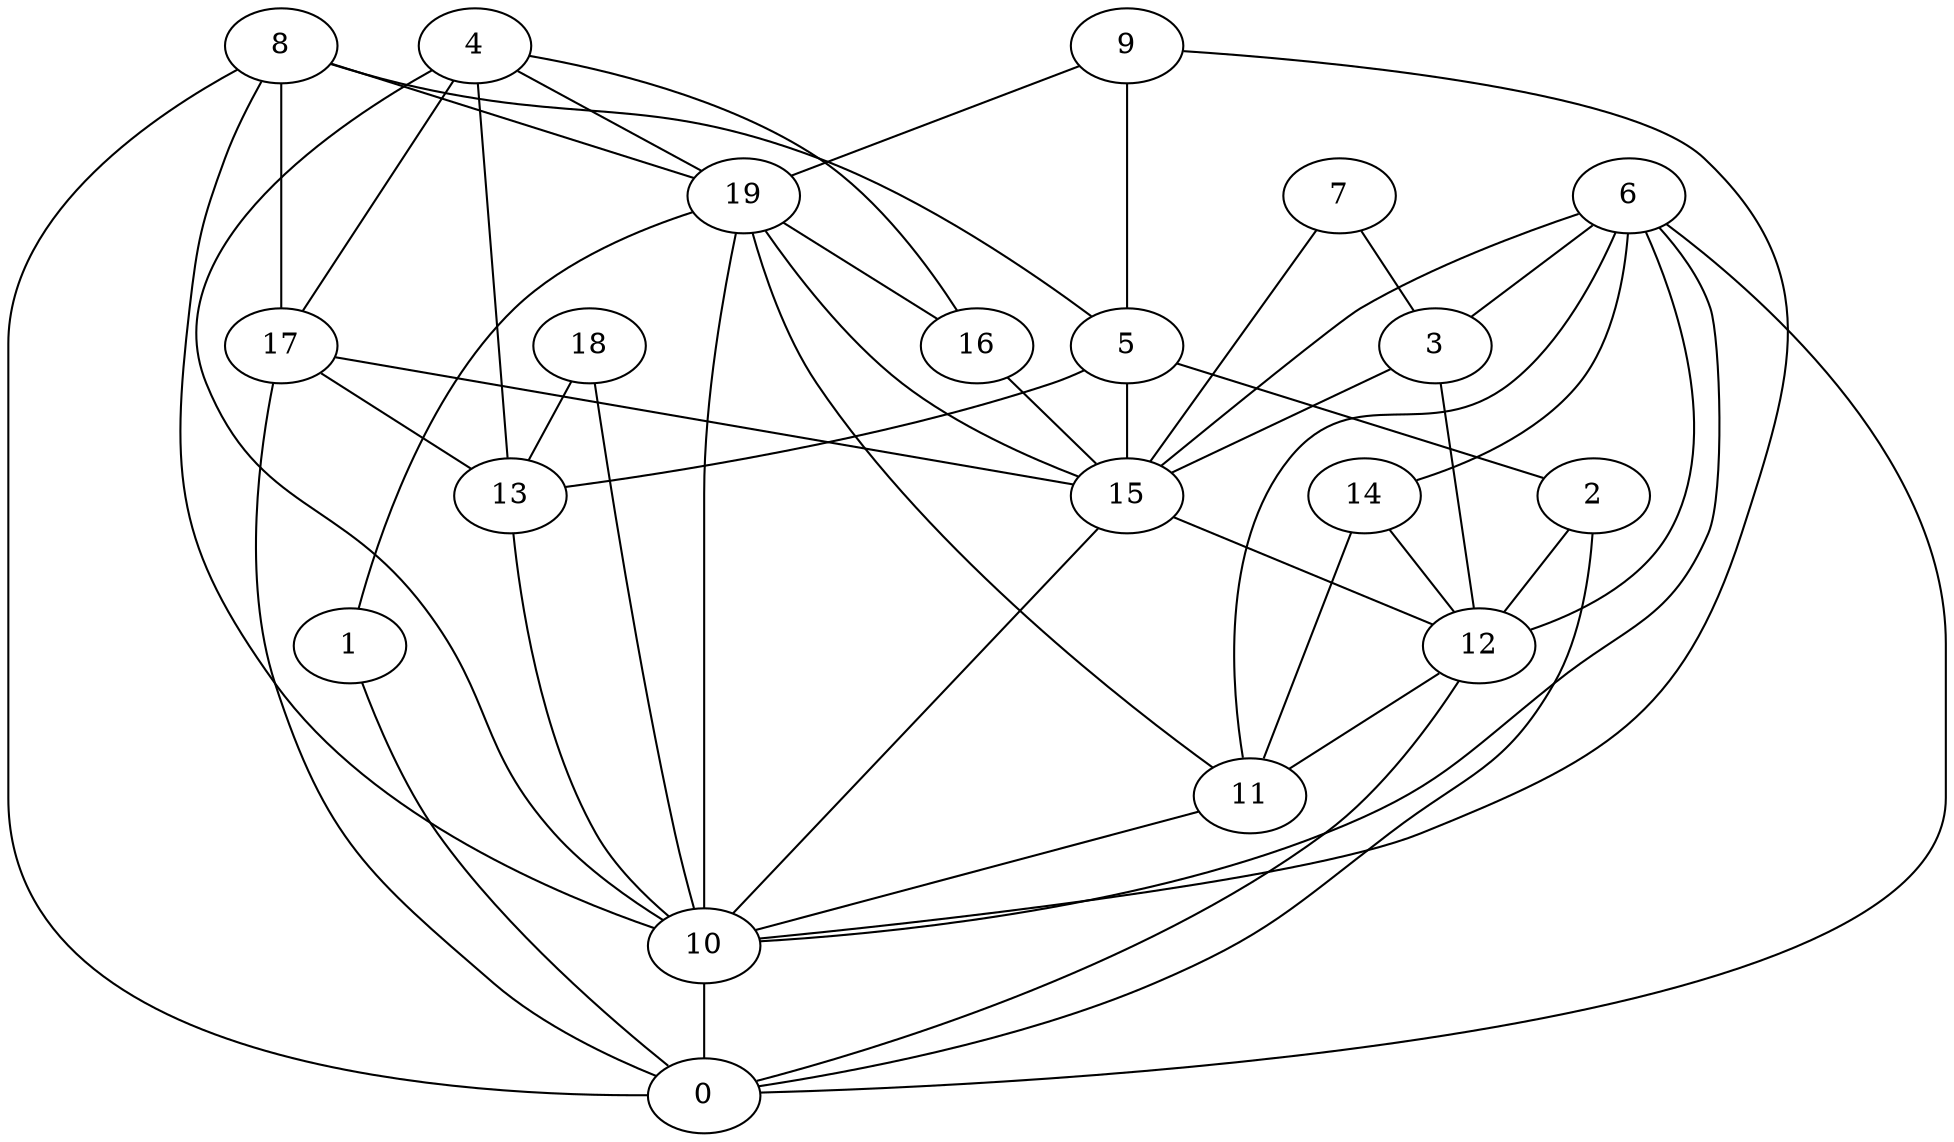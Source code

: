 digraph GG_graph {

subgraph G_graph {
edge [color = black]
"2" -> "0" [dir = none]
"16" -> "15" [dir = none]
"3" -> "12" [dir = none]
"15" -> "12" [dir = none]
"6" -> "11" [dir = none]
"6" -> "14" [dir = none]
"6" -> "10" [dir = none]
"6" -> "15" [dir = none]
"19" -> "1" [dir = none]
"19" -> "10" [dir = none]
"8" -> "17" [dir = none]
"8" -> "0" [dir = none]
"8" -> "10" [dir = none]
"7" -> "3" [dir = none]
"17" -> "13" [dir = none]
"18" -> "13" [dir = none]
"4" -> "19" [dir = none]
"9" -> "5" [dir = none]
"9" -> "19" [dir = none]
"8" -> "19" [dir = none]
"9" -> "10" [dir = none]
"4" -> "13" [dir = none]
"6" -> "12" [dir = none]
"3" -> "15" [dir = none]
"1" -> "0" [dir = none]
"17" -> "15" [dir = none]
"15" -> "10" [dir = none]
"13" -> "10" [dir = none]
"14" -> "11" [dir = none]
"12" -> "0" [dir = none]
"19" -> "15" [dir = none]
"19" -> "11" [dir = none]
"5" -> "13" [dir = none]
"18" -> "10" [dir = none]
"14" -> "12" [dir = none]
"11" -> "10" [dir = none]
"5" -> "2" [dir = none]
"19" -> "16" [dir = none]
"7" -> "15" [dir = none]
"10" -> "0" [dir = none]
"12" -> "11" [dir = none]
"6" -> "0" [dir = none]
"6" -> "3" [dir = none]
"2" -> "12" [dir = none]
"5" -> "15" [dir = none]
"17" -> "0" [dir = none]
"4" -> "17" [dir = none]
"8" -> "5" [dir = none]
"4" -> "16" [dir = none]
"4" -> "10" [dir = none]
}

}
